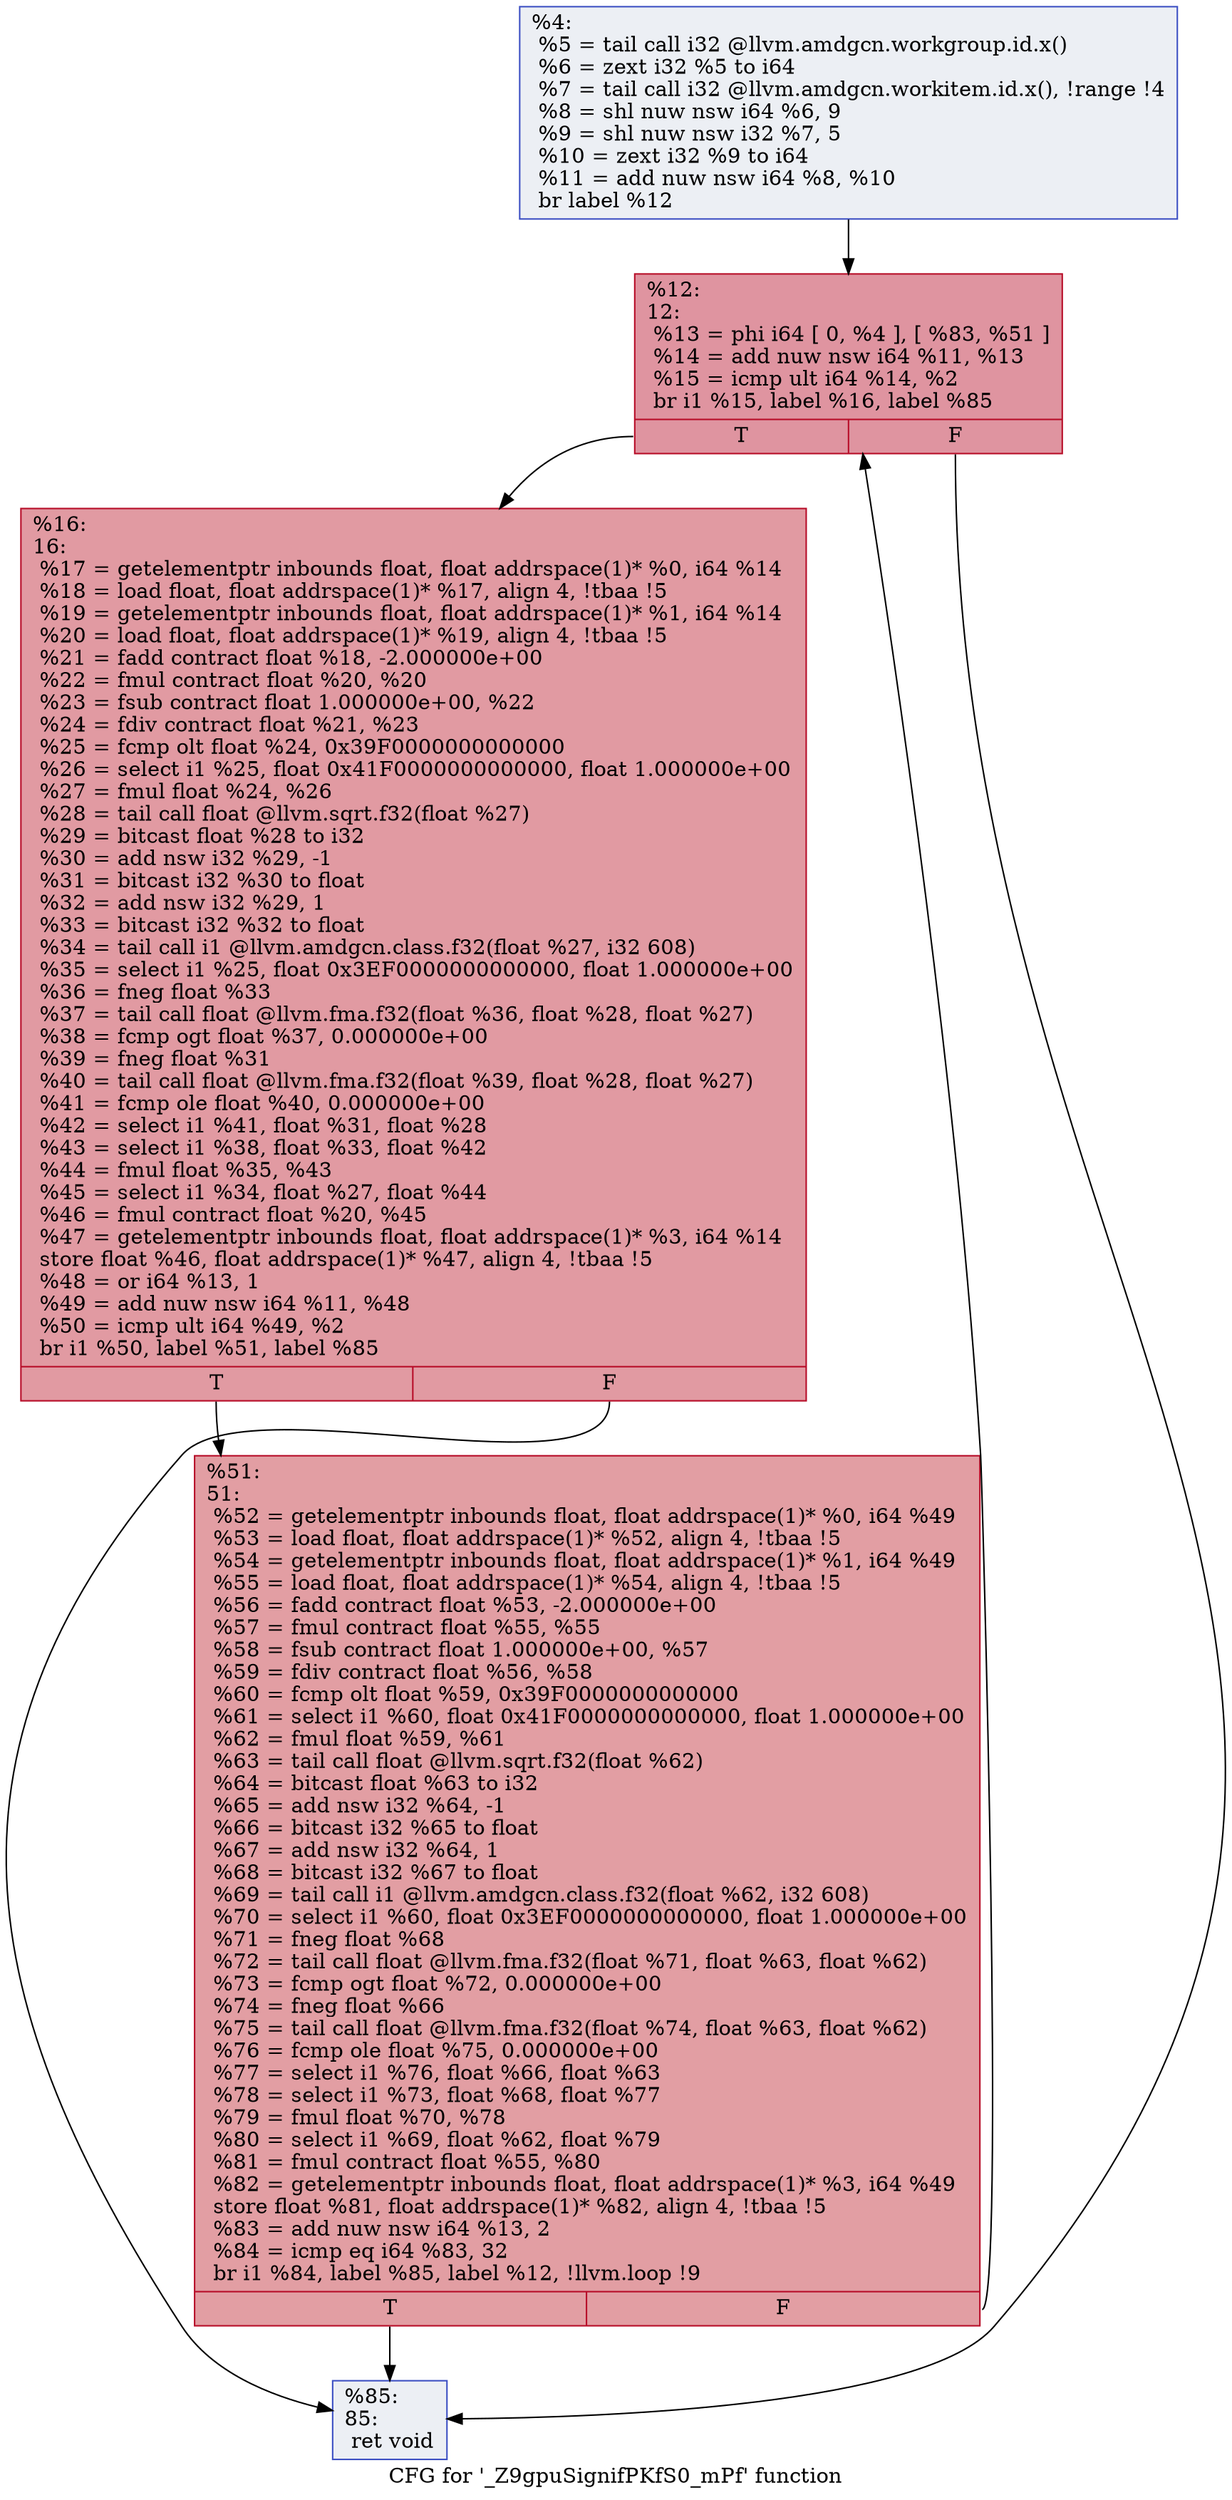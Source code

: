 digraph "CFG for '_Z9gpuSignifPKfS0_mPf' function" {
	label="CFG for '_Z9gpuSignifPKfS0_mPf' function";

	Node0x574ace0 [shape=record,color="#3d50c3ff", style=filled, fillcolor="#d4dbe670",label="{%4:\l  %5 = tail call i32 @llvm.amdgcn.workgroup.id.x()\l  %6 = zext i32 %5 to i64\l  %7 = tail call i32 @llvm.amdgcn.workitem.id.x(), !range !4\l  %8 = shl nuw nsw i64 %6, 9\l  %9 = shl nuw nsw i32 %7, 5\l  %10 = zext i32 %9 to i64\l  %11 = add nuw nsw i64 %8, %10\l  br label %12\l}"];
	Node0x574ace0 -> Node0x574ad30;
	Node0x574ad30 [shape=record,color="#b70d28ff", style=filled, fillcolor="#b70d2870",label="{%12:\l12:                                               \l  %13 = phi i64 [ 0, %4 ], [ %83, %51 ]\l  %14 = add nuw nsw i64 %11, %13\l  %15 = icmp ult i64 %14, %2\l  br i1 %15, label %16, label %85\l|{<s0>T|<s1>F}}"];
	Node0x574ad30:s0 -> Node0x574c970;
	Node0x574ad30:s1 -> Node0x574ca00;
	Node0x574c970 [shape=record,color="#b70d28ff", style=filled, fillcolor="#bb1b2c70",label="{%16:\l16:                                               \l  %17 = getelementptr inbounds float, float addrspace(1)* %0, i64 %14\l  %18 = load float, float addrspace(1)* %17, align 4, !tbaa !5\l  %19 = getelementptr inbounds float, float addrspace(1)* %1, i64 %14\l  %20 = load float, float addrspace(1)* %19, align 4, !tbaa !5\l  %21 = fadd contract float %18, -2.000000e+00\l  %22 = fmul contract float %20, %20\l  %23 = fsub contract float 1.000000e+00, %22\l  %24 = fdiv contract float %21, %23\l  %25 = fcmp olt float %24, 0x39F0000000000000\l  %26 = select i1 %25, float 0x41F0000000000000, float 1.000000e+00\l  %27 = fmul float %24, %26\l  %28 = tail call float @llvm.sqrt.f32(float %27)\l  %29 = bitcast float %28 to i32\l  %30 = add nsw i32 %29, -1\l  %31 = bitcast i32 %30 to float\l  %32 = add nsw i32 %29, 1\l  %33 = bitcast i32 %32 to float\l  %34 = tail call i1 @llvm.amdgcn.class.f32(float %27, i32 608)\l  %35 = select i1 %25, float 0x3EF0000000000000, float 1.000000e+00\l  %36 = fneg float %33\l  %37 = tail call float @llvm.fma.f32(float %36, float %28, float %27)\l  %38 = fcmp ogt float %37, 0.000000e+00\l  %39 = fneg float %31\l  %40 = tail call float @llvm.fma.f32(float %39, float %28, float %27)\l  %41 = fcmp ole float %40, 0.000000e+00\l  %42 = select i1 %41, float %31, float %28\l  %43 = select i1 %38, float %33, float %42\l  %44 = fmul float %35, %43\l  %45 = select i1 %34, float %27, float %44\l  %46 = fmul contract float %20, %45\l  %47 = getelementptr inbounds float, float addrspace(1)* %3, i64 %14\l  store float %46, float addrspace(1)* %47, align 4, !tbaa !5\l  %48 = or i64 %13, 1\l  %49 = add nuw nsw i64 %11, %48\l  %50 = icmp ult i64 %49, %2\l  br i1 %50, label %51, label %85\l|{<s0>T|<s1>F}}"];
	Node0x574c970:s0 -> Node0x574c710;
	Node0x574c970:s1 -> Node0x574ca00;
	Node0x574c710 [shape=record,color="#b70d28ff", style=filled, fillcolor="#be242e70",label="{%51:\l51:                                               \l  %52 = getelementptr inbounds float, float addrspace(1)* %0, i64 %49\l  %53 = load float, float addrspace(1)* %52, align 4, !tbaa !5\l  %54 = getelementptr inbounds float, float addrspace(1)* %1, i64 %49\l  %55 = load float, float addrspace(1)* %54, align 4, !tbaa !5\l  %56 = fadd contract float %53, -2.000000e+00\l  %57 = fmul contract float %55, %55\l  %58 = fsub contract float 1.000000e+00, %57\l  %59 = fdiv contract float %56, %58\l  %60 = fcmp olt float %59, 0x39F0000000000000\l  %61 = select i1 %60, float 0x41F0000000000000, float 1.000000e+00\l  %62 = fmul float %59, %61\l  %63 = tail call float @llvm.sqrt.f32(float %62)\l  %64 = bitcast float %63 to i32\l  %65 = add nsw i32 %64, -1\l  %66 = bitcast i32 %65 to float\l  %67 = add nsw i32 %64, 1\l  %68 = bitcast i32 %67 to float\l  %69 = tail call i1 @llvm.amdgcn.class.f32(float %62, i32 608)\l  %70 = select i1 %60, float 0x3EF0000000000000, float 1.000000e+00\l  %71 = fneg float %68\l  %72 = tail call float @llvm.fma.f32(float %71, float %63, float %62)\l  %73 = fcmp ogt float %72, 0.000000e+00\l  %74 = fneg float %66\l  %75 = tail call float @llvm.fma.f32(float %74, float %63, float %62)\l  %76 = fcmp ole float %75, 0.000000e+00\l  %77 = select i1 %76, float %66, float %63\l  %78 = select i1 %73, float %68, float %77\l  %79 = fmul float %70, %78\l  %80 = select i1 %69, float %62, float %79\l  %81 = fmul contract float %55, %80\l  %82 = getelementptr inbounds float, float addrspace(1)* %3, i64 %49\l  store float %81, float addrspace(1)* %82, align 4, !tbaa !5\l  %83 = add nuw nsw i64 %13, 2\l  %84 = icmp eq i64 %83, 32\l  br i1 %84, label %85, label %12, !llvm.loop !9\l|{<s0>T|<s1>F}}"];
	Node0x574c710:s0 -> Node0x574ca00;
	Node0x574c710:s1 -> Node0x574ad30;
	Node0x574ca00 [shape=record,color="#3d50c3ff", style=filled, fillcolor="#d4dbe670",label="{%85:\l85:                                               \l  ret void\l}"];
}
